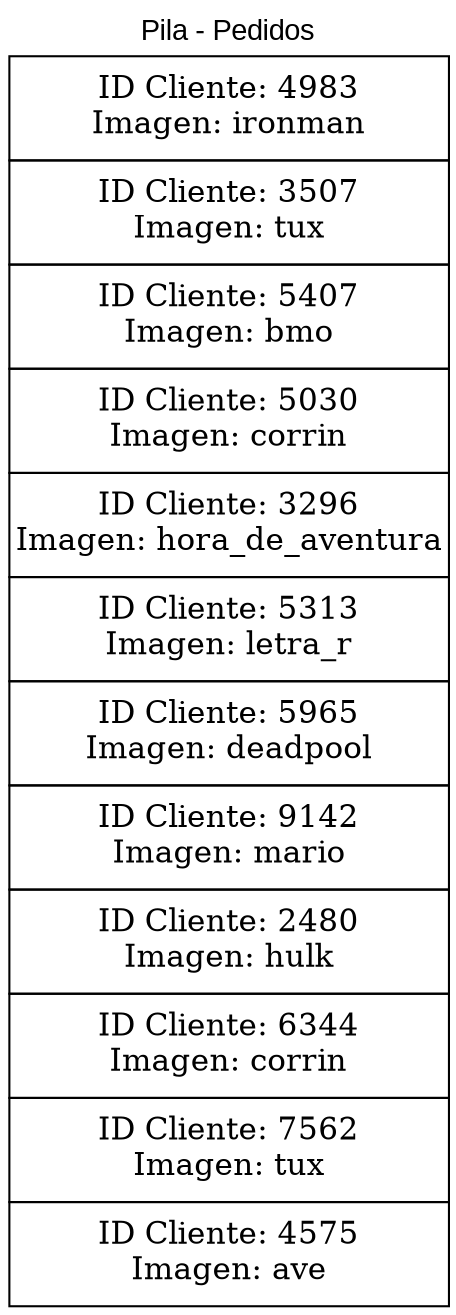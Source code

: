 digraph G {
fontname="Arial"
label="Pila - Pedidos"
labelloc=t
stack [shape=none, margin=0, label=<<TABLE BORDER="0" CELLBORDER="1" CELLSPACING="0" CELLPADDING="2">
<tr>
<td width="125" height="50"><font point-size="15">ID Cliente: 4983<BR/>Imagen: ironman</font></td>
</tr>
<tr>
<td width="125" height="50"><font point-size="15">ID Cliente: 3507<BR/>Imagen: tux</font></td>
</tr>
<tr>
<td width="125" height="50"><font point-size="15">ID Cliente: 5407<BR/>Imagen: bmo</font></td>
</tr>
<tr>
<td width="125" height="50"><font point-size="15">ID Cliente: 5030<BR/>Imagen: corrin</font></td>
</tr>
<tr>
<td width="125" height="50"><font point-size="15">ID Cliente: 3296<BR/>Imagen: hora_de_aventura</font></td>
</tr>
<tr>
<td width="125" height="50"><font point-size="15">ID Cliente: 5313<BR/>Imagen: letra_r</font></td>
</tr>
<tr>
<td width="125" height="50"><font point-size="15">ID Cliente: 5965<BR/>Imagen: deadpool</font></td>
</tr>
<tr>
<td width="125" height="50"><font point-size="15">ID Cliente: 9142<BR/>Imagen: mario</font></td>
</tr>
<tr>
<td width="125" height="50"><font point-size="15">ID Cliente: 2480<BR/>Imagen: hulk</font></td>
</tr>
<tr>
<td width="125" height="50"><font point-size="15">ID Cliente: 6344<BR/>Imagen: corrin</font></td>
</tr>
<tr>
<td width="125" height="50"><font point-size="15">ID Cliente: 7562<BR/>Imagen: tux</font></td>
</tr>
<tr>
<td width="125" height="50"><font point-size="15">ID Cliente: 4575<BR/>Imagen: ave</font></td>
</tr>
</TABLE>>];
}
